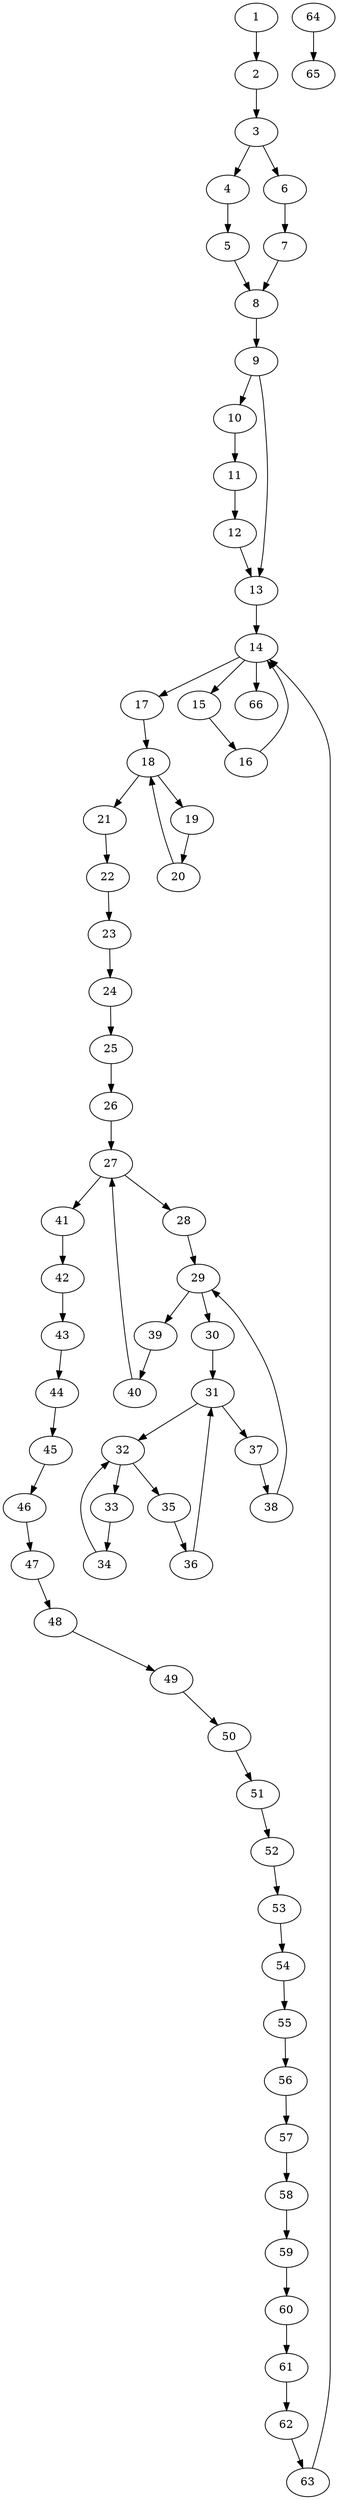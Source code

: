 digraph grafoCompleto {
	1->2;
	2->3;
	3->4;
	3->6;
	4->5;
	5->8;
	6->7;
	7->8;
	8->9;
	9->10;
	9->13;
	10->11;
	11->12;
	12->13;
	13->14;
	14->15;
	14->17;
	14->66;
	15->16;
	16->14;
	17->18;
	18->19;
	18->21;
	19->20;
	20->18;
	21->22;
	22->23;
	23->24;
	24->25;
	25->26;
	26->27;
	27->28;
	27->41;
	28->29;
	29->30;
	29->39;
	30->31;
	31->32;
	31->37;
	32->33;
	32->35;
	33->34;
	34->32;
	35->36;
	36->31;
	37->38;
	38->29;
	39->40;
	40->27;
	41->42;
	42->43;
	43->44;
	44->45;
	45->46;
	46->47;
	47->48;
	48->49;
	49->50;
	50->51;
	51->52;
	52->53;
	53->54;
	54->55;
	55->56;
	56->57;
	57->58;
	58->59;
	59->60;
	60->61;
	61->62;
	62->63;
	63->14;
	64->65;
	}